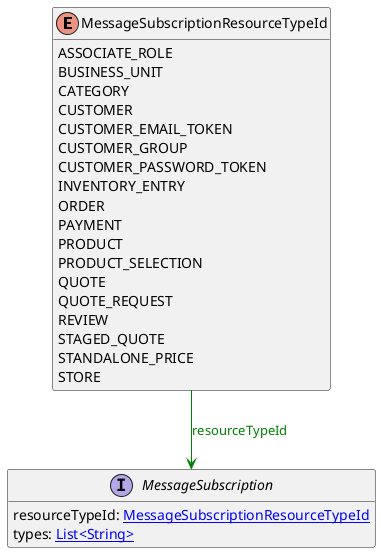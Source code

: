 @startuml

hide methods
enum MessageSubscriptionResourceTypeId {
    ASSOCIATE_ROLE
    BUSINESS_UNIT
    CATEGORY
    CUSTOMER
    CUSTOMER_EMAIL_TOKEN
    CUSTOMER_GROUP
    CUSTOMER_PASSWORD_TOKEN
    INVENTORY_ENTRY
    ORDER
    PAYMENT
    PRODUCT
    PRODUCT_SELECTION
    QUOTE
    QUOTE_REQUEST
    REVIEW
    STAGED_QUOTE
    STANDALONE_PRICE
    STORE
}
interface MessageSubscription [[MessageSubscription.svg]]  {
    resourceTypeId: [[MessageSubscriptionResourceTypeId.svg MessageSubscriptionResourceTypeId]]
    types: [[String.svg List<String>]]
}
MessageSubscriptionResourceTypeId --> MessageSubscription #green;text:green : "resourceTypeId"
@enduml

